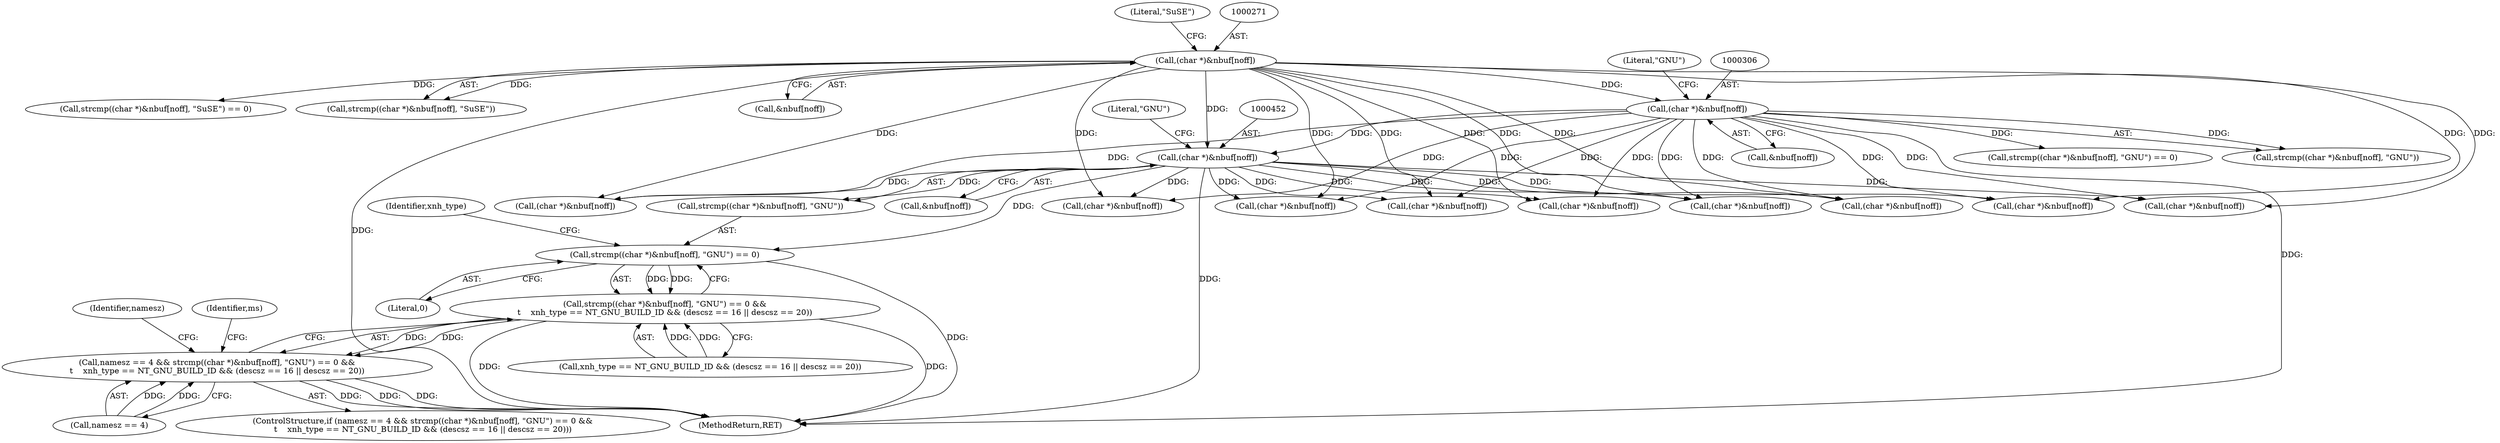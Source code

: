 digraph "0_file_b4c01141e5367f247b84dcaf6aefbb4e741842b8@API" {
"1000449" [label="(Call,strcmp((char *)&nbuf[noff], \"GNU\") == 0)"];
"1000451" [label="(Call,(char *)&nbuf[noff])"];
"1000305" [label="(Call,(char *)&nbuf[noff])"];
"1000270" [label="(Call,(char *)&nbuf[noff])"];
"1000448" [label="(Call,strcmp((char *)&nbuf[noff], \"GNU\") == 0 &&\n\t    xnh_type == NT_GNU_BUILD_ID && (descsz == 16 || descsz == 20))"];
"1000444" [label="(Call,namesz == 4 && strcmp((char *)&nbuf[noff], \"GNU\") == 0 &&\n\t    xnh_type == NT_GNU_BUILD_ID && (descsz == 16 || descsz == 20))"];
"1000268" [label="(Call,strcmp((char *)&nbuf[noff], \"SuSE\") == 0)"];
"1000624" [label="(Call,(char *)&nbuf[noff])"];
"1001237" [label="(MethodReturn,RET)"];
"1000872" [label="(Call,(char *)&nbuf[noff])"];
"1000459" [label="(Call,xnh_type == NT_GNU_BUILD_ID && (descsz == 16 || descsz == 20))"];
"1000457" [label="(Literal,\"GNU\")"];
"1000269" [label="(Call,strcmp((char *)&nbuf[noff], \"SuSE\"))"];
"1000461" [label="(Identifier,xnh_type)"];
"1000272" [label="(Call,&nbuf[noff])"];
"1000311" [label="(Literal,\"GNU\")"];
"1000448" [label="(Call,strcmp((char *)&nbuf[noff], \"GNU\") == 0 &&\n\t    xnh_type == NT_GNU_BUILD_ID && (descsz == 16 || descsz == 20))"];
"1000303" [label="(Call,strcmp((char *)&nbuf[noff], \"GNU\") == 0)"];
"1000925" [label="(Call,(char *)&nbuf[noff])"];
"1000444" [label="(Call,namesz == 4 && strcmp((char *)&nbuf[noff], \"GNU\") == 0 &&\n\t    xnh_type == NT_GNU_BUILD_ID && (descsz == 16 || descsz == 20))"];
"1000450" [label="(Call,strcmp((char *)&nbuf[noff], \"GNU\"))"];
"1000525" [label="(Identifier,namesz)"];
"1000458" [label="(Literal,0)"];
"1000445" [label="(Call,namesz == 4)"];
"1000717" [label="(Call,(char *)&nbuf[noff])"];
"1000795" [label="(Call,(char *)&nbuf[noff])"];
"1000304" [label="(Call,strcmp((char *)&nbuf[noff], \"GNU\"))"];
"1000443" [label="(ControlStructure,if (namesz == 4 && strcmp((char *)&nbuf[noff], \"GNU\") == 0 &&\n\t    xnh_type == NT_GNU_BUILD_ID && (descsz == 16 || descsz == 20)))"];
"1000530" [label="(Call,(char *)&nbuf[noff])"];
"1000887" [label="(Call,(char *)&nbuf[noff])"];
"1000270" [label="(Call,(char *)&nbuf[noff])"];
"1000305" [label="(Call,(char *)&nbuf[noff])"];
"1000307" [label="(Call,&nbuf[noff])"];
"1000756" [label="(Call,(char *)&nbuf[noff])"];
"1000453" [label="(Call,&nbuf[noff])"];
"1000276" [label="(Literal,\"SuSE\")"];
"1000449" [label="(Call,strcmp((char *)&nbuf[noff], \"GNU\") == 0)"];
"1000906" [label="(Call,(char *)&nbuf[noff])"];
"1000476" [label="(Identifier,ms)"];
"1000451" [label="(Call,(char *)&nbuf[noff])"];
"1000449" -> "1000448"  [label="AST: "];
"1000449" -> "1000458"  [label="CFG: "];
"1000450" -> "1000449"  [label="AST: "];
"1000458" -> "1000449"  [label="AST: "];
"1000461" -> "1000449"  [label="CFG: "];
"1000448" -> "1000449"  [label="CFG: "];
"1000449" -> "1001237"  [label="DDG: "];
"1000449" -> "1000448"  [label="DDG: "];
"1000449" -> "1000448"  [label="DDG: "];
"1000451" -> "1000449"  [label="DDG: "];
"1000451" -> "1000450"  [label="AST: "];
"1000451" -> "1000453"  [label="CFG: "];
"1000452" -> "1000451"  [label="AST: "];
"1000453" -> "1000451"  [label="AST: "];
"1000457" -> "1000451"  [label="CFG: "];
"1000451" -> "1001237"  [label="DDG: "];
"1000451" -> "1000450"  [label="DDG: "];
"1000305" -> "1000451"  [label="DDG: "];
"1000270" -> "1000451"  [label="DDG: "];
"1000451" -> "1000530"  [label="DDG: "];
"1000451" -> "1000624"  [label="DDG: "];
"1000451" -> "1000717"  [label="DDG: "];
"1000451" -> "1000756"  [label="DDG: "];
"1000451" -> "1000795"  [label="DDG: "];
"1000451" -> "1000872"  [label="DDG: "];
"1000451" -> "1000887"  [label="DDG: "];
"1000451" -> "1000906"  [label="DDG: "];
"1000451" -> "1000925"  [label="DDG: "];
"1000305" -> "1000304"  [label="AST: "];
"1000305" -> "1000307"  [label="CFG: "];
"1000306" -> "1000305"  [label="AST: "];
"1000307" -> "1000305"  [label="AST: "];
"1000311" -> "1000305"  [label="CFG: "];
"1000305" -> "1001237"  [label="DDG: "];
"1000305" -> "1000303"  [label="DDG: "];
"1000305" -> "1000304"  [label="DDG: "];
"1000270" -> "1000305"  [label="DDG: "];
"1000305" -> "1000530"  [label="DDG: "];
"1000305" -> "1000624"  [label="DDG: "];
"1000305" -> "1000717"  [label="DDG: "];
"1000305" -> "1000756"  [label="DDG: "];
"1000305" -> "1000795"  [label="DDG: "];
"1000305" -> "1000872"  [label="DDG: "];
"1000305" -> "1000887"  [label="DDG: "];
"1000305" -> "1000906"  [label="DDG: "];
"1000305" -> "1000925"  [label="DDG: "];
"1000270" -> "1000269"  [label="AST: "];
"1000270" -> "1000272"  [label="CFG: "];
"1000271" -> "1000270"  [label="AST: "];
"1000272" -> "1000270"  [label="AST: "];
"1000276" -> "1000270"  [label="CFG: "];
"1000270" -> "1001237"  [label="DDG: "];
"1000270" -> "1000268"  [label="DDG: "];
"1000270" -> "1000269"  [label="DDG: "];
"1000270" -> "1000530"  [label="DDG: "];
"1000270" -> "1000624"  [label="DDG: "];
"1000270" -> "1000717"  [label="DDG: "];
"1000270" -> "1000756"  [label="DDG: "];
"1000270" -> "1000795"  [label="DDG: "];
"1000270" -> "1000872"  [label="DDG: "];
"1000270" -> "1000887"  [label="DDG: "];
"1000270" -> "1000906"  [label="DDG: "];
"1000270" -> "1000925"  [label="DDG: "];
"1000448" -> "1000444"  [label="AST: "];
"1000448" -> "1000459"  [label="CFG: "];
"1000459" -> "1000448"  [label="AST: "];
"1000444" -> "1000448"  [label="CFG: "];
"1000448" -> "1001237"  [label="DDG: "];
"1000448" -> "1001237"  [label="DDG: "];
"1000448" -> "1000444"  [label="DDG: "];
"1000448" -> "1000444"  [label="DDG: "];
"1000459" -> "1000448"  [label="DDG: "];
"1000459" -> "1000448"  [label="DDG: "];
"1000444" -> "1000443"  [label="AST: "];
"1000444" -> "1000445"  [label="CFG: "];
"1000445" -> "1000444"  [label="AST: "];
"1000476" -> "1000444"  [label="CFG: "];
"1000525" -> "1000444"  [label="CFG: "];
"1000444" -> "1001237"  [label="DDG: "];
"1000444" -> "1001237"  [label="DDG: "];
"1000444" -> "1001237"  [label="DDG: "];
"1000445" -> "1000444"  [label="DDG: "];
"1000445" -> "1000444"  [label="DDG: "];
}
